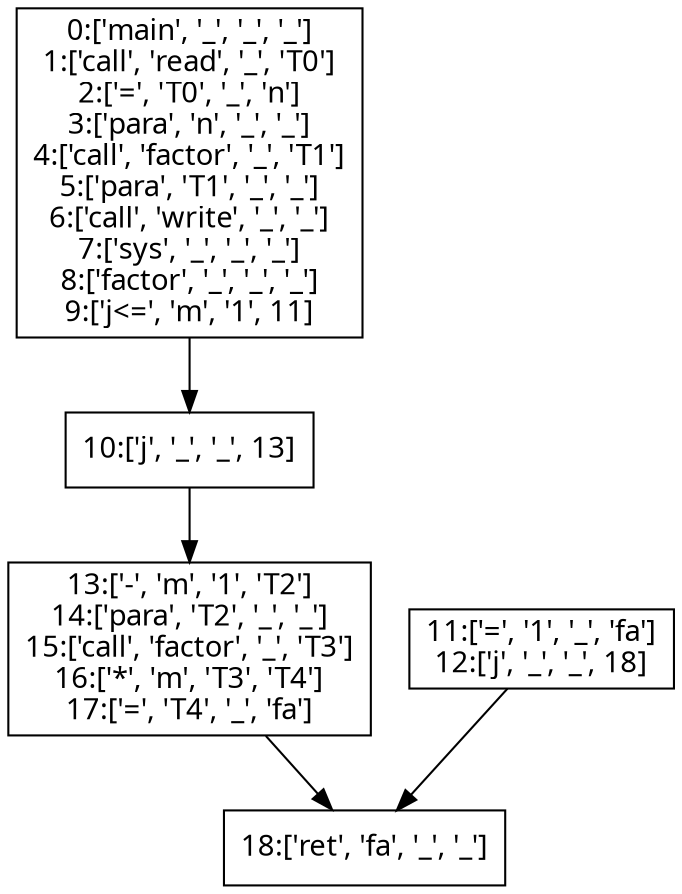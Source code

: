 // Basic_Block
digraph "./Basic_Block/basic_block" {
	0 [label="0:['main', '_', '_', '_']
1:['call', 'read', '_', 'T0']
2:['=', 'T0', '_', 'n']
3:['para', 'n', '_', '_']
4:['call', 'factor', '_', 'T1']
5:['para', 'T1', '_', '_']
6:['call', 'write', '_', '_']
7:['sys', '_', '_', '_']
8:['factor', '_', '_', '_']
9:['j<=', 'm', '1', 11]
" fontname=SimHei shape=rectangle]
	1 [label="10:['j', '_', '_', 13]
" fontname=SimHei shape=rectangle]
	2 [label="11:['=', '1', '_', 'fa']
12:['j', '_', '_', 18]
" fontname=SimHei shape=rectangle]
	3 [label="13:['-', 'm', '1', 'T2']
14:['para', 'T2', '_', '_']
15:['call', 'factor', '_', 'T3']
16:['*', 'm', 'T3', 'T4']
17:['=', 'T4', '_', 'fa']
" fontname=SimHei shape=rectangle]
	4 [label="18:['ret', 'fa', '_', '_']
" fontname=SimHei shape=rectangle]
	0 -> 1
	1 -> 3
	2 -> 4
	3 -> 4
}
